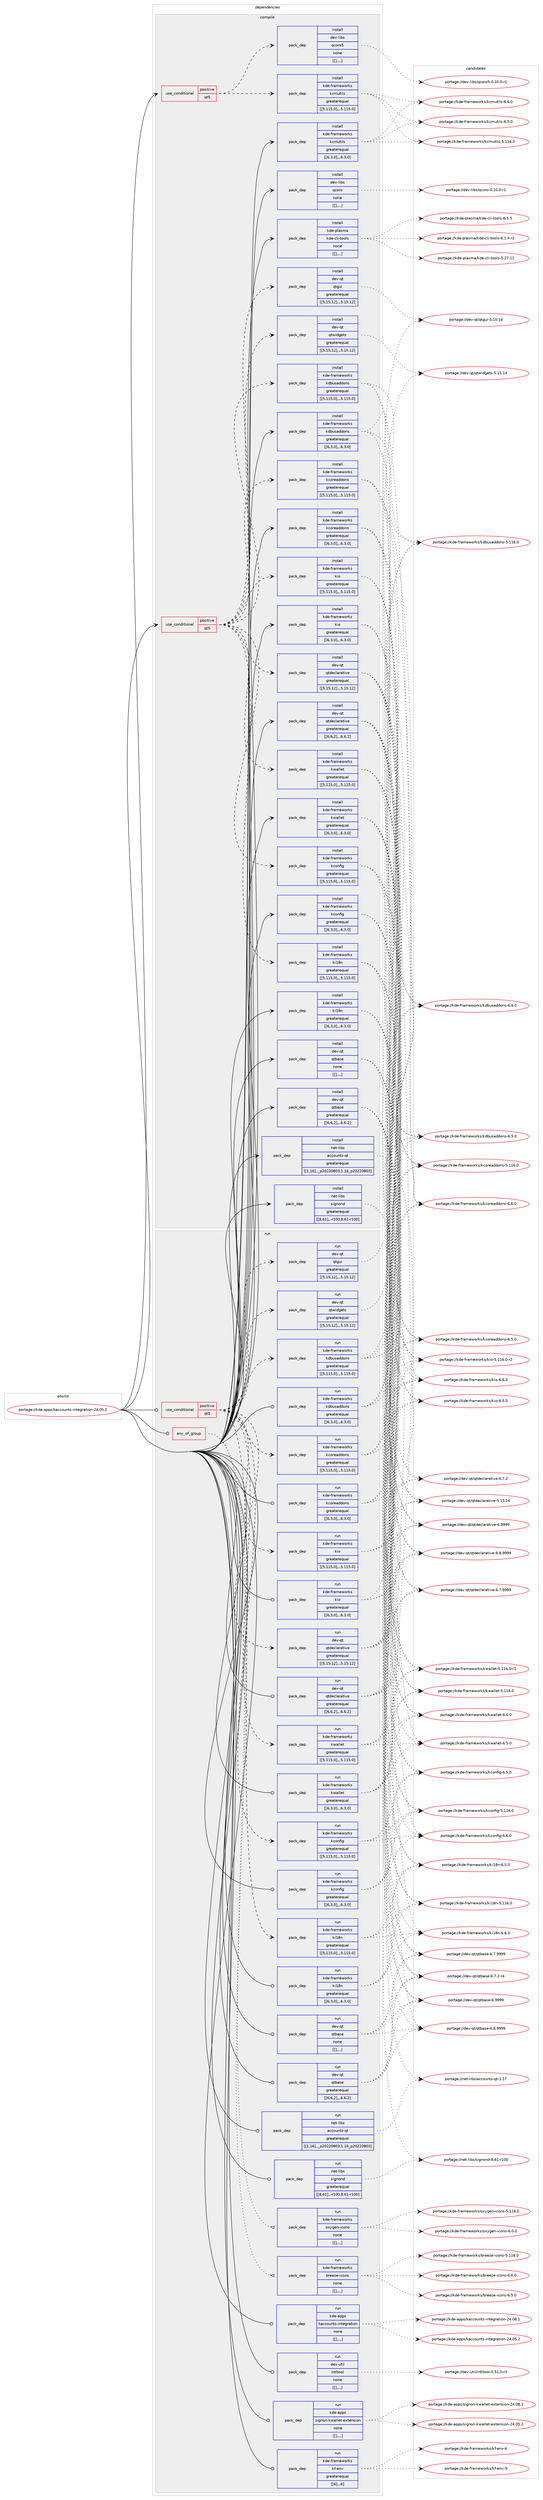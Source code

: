 digraph prolog {

# *************
# Graph options
# *************

newrank=true;
concentrate=true;
compound=true;
graph [rankdir=LR,fontname=Helvetica,fontsize=10,ranksep=1.5];#, ranksep=2.5, nodesep=0.2];
edge  [arrowhead=vee];
node  [fontname=Helvetica,fontsize=10];

# **********
# The ebuild
# **********

subgraph cluster_leftcol {
color=gray;
label=<<i>ebuild</i>>;
id [label="portage://kde-apps/kaccounts-integration-24.05.2", color=red, width=4, href="../kde-apps/kaccounts-integration-24.05.2.svg"];
}

# ****************
# The dependencies
# ****************

subgraph cluster_midcol {
color=gray;
label=<<i>dependencies</i>>;
subgraph cluster_compile {
fillcolor="#eeeeee";
style=filled;
label=<<i>compile</i>>;
subgraph cond69002 {
dependency254523 [label=<<TABLE BORDER="0" CELLBORDER="1" CELLSPACING="0" CELLPADDING="4"><TR><TD ROWSPAN="3" CELLPADDING="10">use_conditional</TD></TR><TR><TD>positive</TD></TR><TR><TD>qt5</TD></TR></TABLE>>, shape=none, color=red];
subgraph pack183843 {
dependency254524 [label=<<TABLE BORDER="0" CELLBORDER="1" CELLSPACING="0" CELLPADDING="4" WIDTH="220"><TR><TD ROWSPAN="6" CELLPADDING="30">pack_dep</TD></TR><TR><TD WIDTH="110">install</TD></TR><TR><TD>dev-libs</TD></TR><TR><TD>qcoro5</TD></TR><TR><TD>none</TD></TR><TR><TD>[[],,,,]</TD></TR></TABLE>>, shape=none, color=blue];
}
dependency254523:e -> dependency254524:w [weight=20,style="dashed",arrowhead="vee"];
subgraph pack183844 {
dependency254525 [label=<<TABLE BORDER="0" CELLBORDER="1" CELLSPACING="0" CELLPADDING="4" WIDTH="220"><TR><TD ROWSPAN="6" CELLPADDING="30">pack_dep</TD></TR><TR><TD WIDTH="110">install</TD></TR><TR><TD>kde-frameworks</TD></TR><TR><TD>kcmutils</TD></TR><TR><TD>greaterequal</TD></TR><TR><TD>[[5,115,0],,,5.115.0]</TD></TR></TABLE>>, shape=none, color=blue];
}
dependency254523:e -> dependency254525:w [weight=20,style="dashed",arrowhead="vee"];
}
id:e -> dependency254523:w [weight=20,style="solid",arrowhead="vee"];
subgraph cond69003 {
dependency254526 [label=<<TABLE BORDER="0" CELLBORDER="1" CELLSPACING="0" CELLPADDING="4"><TR><TD ROWSPAN="3" CELLPADDING="10">use_conditional</TD></TR><TR><TD>positive</TD></TR><TR><TD>qt5</TD></TR></TABLE>>, shape=none, color=red];
subgraph pack183845 {
dependency254527 [label=<<TABLE BORDER="0" CELLBORDER="1" CELLSPACING="0" CELLPADDING="4" WIDTH="220"><TR><TD ROWSPAN="6" CELLPADDING="30">pack_dep</TD></TR><TR><TD WIDTH="110">install</TD></TR><TR><TD>dev-qt</TD></TR><TR><TD>qtdeclarative</TD></TR><TR><TD>greaterequal</TD></TR><TR><TD>[[5,15,12],,,5.15.12]</TD></TR></TABLE>>, shape=none, color=blue];
}
dependency254526:e -> dependency254527:w [weight=20,style="dashed",arrowhead="vee"];
subgraph pack183846 {
dependency254528 [label=<<TABLE BORDER="0" CELLBORDER="1" CELLSPACING="0" CELLPADDING="4" WIDTH="220"><TR><TD ROWSPAN="6" CELLPADDING="30">pack_dep</TD></TR><TR><TD WIDTH="110">install</TD></TR><TR><TD>dev-qt</TD></TR><TR><TD>qtgui</TD></TR><TR><TD>greaterequal</TD></TR><TR><TD>[[5,15,12],,,5.15.12]</TD></TR></TABLE>>, shape=none, color=blue];
}
dependency254526:e -> dependency254528:w [weight=20,style="dashed",arrowhead="vee"];
subgraph pack183847 {
dependency254529 [label=<<TABLE BORDER="0" CELLBORDER="1" CELLSPACING="0" CELLPADDING="4" WIDTH="220"><TR><TD ROWSPAN="6" CELLPADDING="30">pack_dep</TD></TR><TR><TD WIDTH="110">install</TD></TR><TR><TD>dev-qt</TD></TR><TR><TD>qtwidgets</TD></TR><TR><TD>greaterequal</TD></TR><TR><TD>[[5,15,12],,,5.15.12]</TD></TR></TABLE>>, shape=none, color=blue];
}
dependency254526:e -> dependency254529:w [weight=20,style="dashed",arrowhead="vee"];
subgraph pack183848 {
dependency254530 [label=<<TABLE BORDER="0" CELLBORDER="1" CELLSPACING="0" CELLPADDING="4" WIDTH="220"><TR><TD ROWSPAN="6" CELLPADDING="30">pack_dep</TD></TR><TR><TD WIDTH="110">install</TD></TR><TR><TD>kde-frameworks</TD></TR><TR><TD>kconfig</TD></TR><TR><TD>greaterequal</TD></TR><TR><TD>[[5,115,0],,,5.115.0]</TD></TR></TABLE>>, shape=none, color=blue];
}
dependency254526:e -> dependency254530:w [weight=20,style="dashed",arrowhead="vee"];
subgraph pack183849 {
dependency254531 [label=<<TABLE BORDER="0" CELLBORDER="1" CELLSPACING="0" CELLPADDING="4" WIDTH="220"><TR><TD ROWSPAN="6" CELLPADDING="30">pack_dep</TD></TR><TR><TD WIDTH="110">install</TD></TR><TR><TD>kde-frameworks</TD></TR><TR><TD>kcoreaddons</TD></TR><TR><TD>greaterequal</TD></TR><TR><TD>[[5,115,0],,,5.115.0]</TD></TR></TABLE>>, shape=none, color=blue];
}
dependency254526:e -> dependency254531:w [weight=20,style="dashed",arrowhead="vee"];
subgraph pack183850 {
dependency254532 [label=<<TABLE BORDER="0" CELLBORDER="1" CELLSPACING="0" CELLPADDING="4" WIDTH="220"><TR><TD ROWSPAN="6" CELLPADDING="30">pack_dep</TD></TR><TR><TD WIDTH="110">install</TD></TR><TR><TD>kde-frameworks</TD></TR><TR><TD>kdbusaddons</TD></TR><TR><TD>greaterequal</TD></TR><TR><TD>[[5,115,0],,,5.115.0]</TD></TR></TABLE>>, shape=none, color=blue];
}
dependency254526:e -> dependency254532:w [weight=20,style="dashed",arrowhead="vee"];
subgraph pack183851 {
dependency254533 [label=<<TABLE BORDER="0" CELLBORDER="1" CELLSPACING="0" CELLPADDING="4" WIDTH="220"><TR><TD ROWSPAN="6" CELLPADDING="30">pack_dep</TD></TR><TR><TD WIDTH="110">install</TD></TR><TR><TD>kde-frameworks</TD></TR><TR><TD>ki18n</TD></TR><TR><TD>greaterequal</TD></TR><TR><TD>[[5,115,0],,,5.115.0]</TD></TR></TABLE>>, shape=none, color=blue];
}
dependency254526:e -> dependency254533:w [weight=20,style="dashed",arrowhead="vee"];
subgraph pack183852 {
dependency254534 [label=<<TABLE BORDER="0" CELLBORDER="1" CELLSPACING="0" CELLPADDING="4" WIDTH="220"><TR><TD ROWSPAN="6" CELLPADDING="30">pack_dep</TD></TR><TR><TD WIDTH="110">install</TD></TR><TR><TD>kde-frameworks</TD></TR><TR><TD>kio</TD></TR><TR><TD>greaterequal</TD></TR><TR><TD>[[5,115,0],,,5.115.0]</TD></TR></TABLE>>, shape=none, color=blue];
}
dependency254526:e -> dependency254534:w [weight=20,style="dashed",arrowhead="vee"];
subgraph pack183853 {
dependency254535 [label=<<TABLE BORDER="0" CELLBORDER="1" CELLSPACING="0" CELLPADDING="4" WIDTH="220"><TR><TD ROWSPAN="6" CELLPADDING="30">pack_dep</TD></TR><TR><TD WIDTH="110">install</TD></TR><TR><TD>kde-frameworks</TD></TR><TR><TD>kwallet</TD></TR><TR><TD>greaterequal</TD></TR><TR><TD>[[5,115,0],,,5.115.0]</TD></TR></TABLE>>, shape=none, color=blue];
}
dependency254526:e -> dependency254535:w [weight=20,style="dashed",arrowhead="vee"];
}
id:e -> dependency254526:w [weight=20,style="solid",arrowhead="vee"];
subgraph pack183854 {
dependency254536 [label=<<TABLE BORDER="0" CELLBORDER="1" CELLSPACING="0" CELLPADDING="4" WIDTH="220"><TR><TD ROWSPAN="6" CELLPADDING="30">pack_dep</TD></TR><TR><TD WIDTH="110">install</TD></TR><TR><TD>dev-libs</TD></TR><TR><TD>qcoro</TD></TR><TR><TD>none</TD></TR><TR><TD>[[],,,,]</TD></TR></TABLE>>, shape=none, color=blue];
}
id:e -> dependency254536:w [weight=20,style="solid",arrowhead="vee"];
subgraph pack183855 {
dependency254537 [label=<<TABLE BORDER="0" CELLBORDER="1" CELLSPACING="0" CELLPADDING="4" WIDTH="220"><TR><TD ROWSPAN="6" CELLPADDING="30">pack_dep</TD></TR><TR><TD WIDTH="110">install</TD></TR><TR><TD>dev-qt</TD></TR><TR><TD>qtbase</TD></TR><TR><TD>greaterequal</TD></TR><TR><TD>[[6,6,2],,,6.6.2]</TD></TR></TABLE>>, shape=none, color=blue];
}
id:e -> dependency254537:w [weight=20,style="solid",arrowhead="vee"];
subgraph pack183856 {
dependency254538 [label=<<TABLE BORDER="0" CELLBORDER="1" CELLSPACING="0" CELLPADDING="4" WIDTH="220"><TR><TD ROWSPAN="6" CELLPADDING="30">pack_dep</TD></TR><TR><TD WIDTH="110">install</TD></TR><TR><TD>dev-qt</TD></TR><TR><TD>qtbase</TD></TR><TR><TD>none</TD></TR><TR><TD>[[],,,,]</TD></TR></TABLE>>, shape=none, color=blue];
}
id:e -> dependency254538:w [weight=20,style="solid",arrowhead="vee"];
subgraph pack183857 {
dependency254539 [label=<<TABLE BORDER="0" CELLBORDER="1" CELLSPACING="0" CELLPADDING="4" WIDTH="220"><TR><TD ROWSPAN="6" CELLPADDING="30">pack_dep</TD></TR><TR><TD WIDTH="110">install</TD></TR><TR><TD>dev-qt</TD></TR><TR><TD>qtdeclarative</TD></TR><TR><TD>greaterequal</TD></TR><TR><TD>[[6,6,2],,,6.6.2]</TD></TR></TABLE>>, shape=none, color=blue];
}
id:e -> dependency254539:w [weight=20,style="solid",arrowhead="vee"];
subgraph pack183858 {
dependency254540 [label=<<TABLE BORDER="0" CELLBORDER="1" CELLSPACING="0" CELLPADDING="4" WIDTH="220"><TR><TD ROWSPAN="6" CELLPADDING="30">pack_dep</TD></TR><TR><TD WIDTH="110">install</TD></TR><TR><TD>kde-frameworks</TD></TR><TR><TD>kcmutils</TD></TR><TR><TD>greaterequal</TD></TR><TR><TD>[[6,3,0],,,6.3.0]</TD></TR></TABLE>>, shape=none, color=blue];
}
id:e -> dependency254540:w [weight=20,style="solid",arrowhead="vee"];
subgraph pack183859 {
dependency254541 [label=<<TABLE BORDER="0" CELLBORDER="1" CELLSPACING="0" CELLPADDING="4" WIDTH="220"><TR><TD ROWSPAN="6" CELLPADDING="30">pack_dep</TD></TR><TR><TD WIDTH="110">install</TD></TR><TR><TD>kde-frameworks</TD></TR><TR><TD>kconfig</TD></TR><TR><TD>greaterequal</TD></TR><TR><TD>[[6,3,0],,,6.3.0]</TD></TR></TABLE>>, shape=none, color=blue];
}
id:e -> dependency254541:w [weight=20,style="solid",arrowhead="vee"];
subgraph pack183860 {
dependency254542 [label=<<TABLE BORDER="0" CELLBORDER="1" CELLSPACING="0" CELLPADDING="4" WIDTH="220"><TR><TD ROWSPAN="6" CELLPADDING="30">pack_dep</TD></TR><TR><TD WIDTH="110">install</TD></TR><TR><TD>kde-frameworks</TD></TR><TR><TD>kcoreaddons</TD></TR><TR><TD>greaterequal</TD></TR><TR><TD>[[6,3,0],,,6.3.0]</TD></TR></TABLE>>, shape=none, color=blue];
}
id:e -> dependency254542:w [weight=20,style="solid",arrowhead="vee"];
subgraph pack183861 {
dependency254543 [label=<<TABLE BORDER="0" CELLBORDER="1" CELLSPACING="0" CELLPADDING="4" WIDTH="220"><TR><TD ROWSPAN="6" CELLPADDING="30">pack_dep</TD></TR><TR><TD WIDTH="110">install</TD></TR><TR><TD>kde-frameworks</TD></TR><TR><TD>kdbusaddons</TD></TR><TR><TD>greaterequal</TD></TR><TR><TD>[[6,3,0],,,6.3.0]</TD></TR></TABLE>>, shape=none, color=blue];
}
id:e -> dependency254543:w [weight=20,style="solid",arrowhead="vee"];
subgraph pack183862 {
dependency254544 [label=<<TABLE BORDER="0" CELLBORDER="1" CELLSPACING="0" CELLPADDING="4" WIDTH="220"><TR><TD ROWSPAN="6" CELLPADDING="30">pack_dep</TD></TR><TR><TD WIDTH="110">install</TD></TR><TR><TD>kde-frameworks</TD></TR><TR><TD>ki18n</TD></TR><TR><TD>greaterequal</TD></TR><TR><TD>[[6,3,0],,,6.3.0]</TD></TR></TABLE>>, shape=none, color=blue];
}
id:e -> dependency254544:w [weight=20,style="solid",arrowhead="vee"];
subgraph pack183863 {
dependency254545 [label=<<TABLE BORDER="0" CELLBORDER="1" CELLSPACING="0" CELLPADDING="4" WIDTH="220"><TR><TD ROWSPAN="6" CELLPADDING="30">pack_dep</TD></TR><TR><TD WIDTH="110">install</TD></TR><TR><TD>kde-frameworks</TD></TR><TR><TD>kio</TD></TR><TR><TD>greaterequal</TD></TR><TR><TD>[[6,3,0],,,6.3.0]</TD></TR></TABLE>>, shape=none, color=blue];
}
id:e -> dependency254545:w [weight=20,style="solid",arrowhead="vee"];
subgraph pack183864 {
dependency254546 [label=<<TABLE BORDER="0" CELLBORDER="1" CELLSPACING="0" CELLPADDING="4" WIDTH="220"><TR><TD ROWSPAN="6" CELLPADDING="30">pack_dep</TD></TR><TR><TD WIDTH="110">install</TD></TR><TR><TD>kde-frameworks</TD></TR><TR><TD>kwallet</TD></TR><TR><TD>greaterequal</TD></TR><TR><TD>[[6,3,0],,,6.3.0]</TD></TR></TABLE>>, shape=none, color=blue];
}
id:e -> dependency254546:w [weight=20,style="solid",arrowhead="vee"];
subgraph pack183865 {
dependency254547 [label=<<TABLE BORDER="0" CELLBORDER="1" CELLSPACING="0" CELLPADDING="4" WIDTH="220"><TR><TD ROWSPAN="6" CELLPADDING="30">pack_dep</TD></TR><TR><TD WIDTH="110">install</TD></TR><TR><TD>kde-plasma</TD></TR><TR><TD>kde-cli-tools</TD></TR><TR><TD>none</TD></TR><TR><TD>[[],,,,]</TD></TR></TABLE>>, shape=none, color=blue];
}
id:e -> dependency254547:w [weight=20,style="solid",arrowhead="vee"];
subgraph pack183866 {
dependency254548 [label=<<TABLE BORDER="0" CELLBORDER="1" CELLSPACING="0" CELLPADDING="4" WIDTH="220"><TR><TD ROWSPAN="6" CELLPADDING="30">pack_dep</TD></TR><TR><TD WIDTH="110">install</TD></TR><TR><TD>net-libs</TD></TR><TR><TD>accounts-qt</TD></TR><TR><TD>greaterequal</TD></TR><TR><TD>[[1,16],,_p20220803,1.16_p20220803]</TD></TR></TABLE>>, shape=none, color=blue];
}
id:e -> dependency254548:w [weight=20,style="solid",arrowhead="vee"];
subgraph pack183867 {
dependency254549 [label=<<TABLE BORDER="0" CELLBORDER="1" CELLSPACING="0" CELLPADDING="4" WIDTH="220"><TR><TD ROWSPAN="6" CELLPADDING="30">pack_dep</TD></TR><TR><TD WIDTH="110">install</TD></TR><TR><TD>net-libs</TD></TR><TR><TD>signond</TD></TR><TR><TD>greaterequal</TD></TR><TR><TD>[[8,61],,-r100,8.61-r100]</TD></TR></TABLE>>, shape=none, color=blue];
}
id:e -> dependency254549:w [weight=20,style="solid",arrowhead="vee"];
}
subgraph cluster_compileandrun {
fillcolor="#eeeeee";
style=filled;
label=<<i>compile and run</i>>;
}
subgraph cluster_run {
fillcolor="#eeeeee";
style=filled;
label=<<i>run</i>>;
subgraph any1518 {
dependency254550 [label=<<TABLE BORDER="0" CELLBORDER="1" CELLSPACING="0" CELLPADDING="4"><TR><TD CELLPADDING="10">any_of_group</TD></TR></TABLE>>, shape=none, color=red];subgraph pack183868 {
dependency254551 [label=<<TABLE BORDER="0" CELLBORDER="1" CELLSPACING="0" CELLPADDING="4" WIDTH="220"><TR><TD ROWSPAN="6" CELLPADDING="30">pack_dep</TD></TR><TR><TD WIDTH="110">run</TD></TR><TR><TD>kde-frameworks</TD></TR><TR><TD>breeze-icons</TD></TR><TR><TD>none</TD></TR><TR><TD>[[],,,,]</TD></TR></TABLE>>, shape=none, color=blue];
}
dependency254550:e -> dependency254551:w [weight=20,style="dotted",arrowhead="oinv"];
subgraph pack183869 {
dependency254552 [label=<<TABLE BORDER="0" CELLBORDER="1" CELLSPACING="0" CELLPADDING="4" WIDTH="220"><TR><TD ROWSPAN="6" CELLPADDING="30">pack_dep</TD></TR><TR><TD WIDTH="110">run</TD></TR><TR><TD>kde-frameworks</TD></TR><TR><TD>oxygen-icons</TD></TR><TR><TD>none</TD></TR><TR><TD>[[],,,,]</TD></TR></TABLE>>, shape=none, color=blue];
}
dependency254550:e -> dependency254552:w [weight=20,style="dotted",arrowhead="oinv"];
}
id:e -> dependency254550:w [weight=20,style="solid",arrowhead="odot"];
subgraph cond69004 {
dependency254553 [label=<<TABLE BORDER="0" CELLBORDER="1" CELLSPACING="0" CELLPADDING="4"><TR><TD ROWSPAN="3" CELLPADDING="10">use_conditional</TD></TR><TR><TD>positive</TD></TR><TR><TD>qt5</TD></TR></TABLE>>, shape=none, color=red];
subgraph pack183870 {
dependency254554 [label=<<TABLE BORDER="0" CELLBORDER="1" CELLSPACING="0" CELLPADDING="4" WIDTH="220"><TR><TD ROWSPAN="6" CELLPADDING="30">pack_dep</TD></TR><TR><TD WIDTH="110">run</TD></TR><TR><TD>dev-qt</TD></TR><TR><TD>qtdeclarative</TD></TR><TR><TD>greaterequal</TD></TR><TR><TD>[[5,15,12],,,5.15.12]</TD></TR></TABLE>>, shape=none, color=blue];
}
dependency254553:e -> dependency254554:w [weight=20,style="dashed",arrowhead="vee"];
subgraph pack183871 {
dependency254555 [label=<<TABLE BORDER="0" CELLBORDER="1" CELLSPACING="0" CELLPADDING="4" WIDTH="220"><TR><TD ROWSPAN="6" CELLPADDING="30">pack_dep</TD></TR><TR><TD WIDTH="110">run</TD></TR><TR><TD>dev-qt</TD></TR><TR><TD>qtgui</TD></TR><TR><TD>greaterequal</TD></TR><TR><TD>[[5,15,12],,,5.15.12]</TD></TR></TABLE>>, shape=none, color=blue];
}
dependency254553:e -> dependency254555:w [weight=20,style="dashed",arrowhead="vee"];
subgraph pack183872 {
dependency254556 [label=<<TABLE BORDER="0" CELLBORDER="1" CELLSPACING="0" CELLPADDING="4" WIDTH="220"><TR><TD ROWSPAN="6" CELLPADDING="30">pack_dep</TD></TR><TR><TD WIDTH="110">run</TD></TR><TR><TD>dev-qt</TD></TR><TR><TD>qtwidgets</TD></TR><TR><TD>greaterequal</TD></TR><TR><TD>[[5,15,12],,,5.15.12]</TD></TR></TABLE>>, shape=none, color=blue];
}
dependency254553:e -> dependency254556:w [weight=20,style="dashed",arrowhead="vee"];
subgraph pack183873 {
dependency254557 [label=<<TABLE BORDER="0" CELLBORDER="1" CELLSPACING="0" CELLPADDING="4" WIDTH="220"><TR><TD ROWSPAN="6" CELLPADDING="30">pack_dep</TD></TR><TR><TD WIDTH="110">run</TD></TR><TR><TD>kde-frameworks</TD></TR><TR><TD>kconfig</TD></TR><TR><TD>greaterequal</TD></TR><TR><TD>[[5,115,0],,,5.115.0]</TD></TR></TABLE>>, shape=none, color=blue];
}
dependency254553:e -> dependency254557:w [weight=20,style="dashed",arrowhead="vee"];
subgraph pack183874 {
dependency254558 [label=<<TABLE BORDER="0" CELLBORDER="1" CELLSPACING="0" CELLPADDING="4" WIDTH="220"><TR><TD ROWSPAN="6" CELLPADDING="30">pack_dep</TD></TR><TR><TD WIDTH="110">run</TD></TR><TR><TD>kde-frameworks</TD></TR><TR><TD>kcoreaddons</TD></TR><TR><TD>greaterequal</TD></TR><TR><TD>[[5,115,0],,,5.115.0]</TD></TR></TABLE>>, shape=none, color=blue];
}
dependency254553:e -> dependency254558:w [weight=20,style="dashed",arrowhead="vee"];
subgraph pack183875 {
dependency254559 [label=<<TABLE BORDER="0" CELLBORDER="1" CELLSPACING="0" CELLPADDING="4" WIDTH="220"><TR><TD ROWSPAN="6" CELLPADDING="30">pack_dep</TD></TR><TR><TD WIDTH="110">run</TD></TR><TR><TD>kde-frameworks</TD></TR><TR><TD>kdbusaddons</TD></TR><TR><TD>greaterequal</TD></TR><TR><TD>[[5,115,0],,,5.115.0]</TD></TR></TABLE>>, shape=none, color=blue];
}
dependency254553:e -> dependency254559:w [weight=20,style="dashed",arrowhead="vee"];
subgraph pack183876 {
dependency254560 [label=<<TABLE BORDER="0" CELLBORDER="1" CELLSPACING="0" CELLPADDING="4" WIDTH="220"><TR><TD ROWSPAN="6" CELLPADDING="30">pack_dep</TD></TR><TR><TD WIDTH="110">run</TD></TR><TR><TD>kde-frameworks</TD></TR><TR><TD>ki18n</TD></TR><TR><TD>greaterequal</TD></TR><TR><TD>[[5,115,0],,,5.115.0]</TD></TR></TABLE>>, shape=none, color=blue];
}
dependency254553:e -> dependency254560:w [weight=20,style="dashed",arrowhead="vee"];
subgraph pack183877 {
dependency254561 [label=<<TABLE BORDER="0" CELLBORDER="1" CELLSPACING="0" CELLPADDING="4" WIDTH="220"><TR><TD ROWSPAN="6" CELLPADDING="30">pack_dep</TD></TR><TR><TD WIDTH="110">run</TD></TR><TR><TD>kde-frameworks</TD></TR><TR><TD>kio</TD></TR><TR><TD>greaterequal</TD></TR><TR><TD>[[5,115,0],,,5.115.0]</TD></TR></TABLE>>, shape=none, color=blue];
}
dependency254553:e -> dependency254561:w [weight=20,style="dashed",arrowhead="vee"];
subgraph pack183878 {
dependency254562 [label=<<TABLE BORDER="0" CELLBORDER="1" CELLSPACING="0" CELLPADDING="4" WIDTH="220"><TR><TD ROWSPAN="6" CELLPADDING="30">pack_dep</TD></TR><TR><TD WIDTH="110">run</TD></TR><TR><TD>kde-frameworks</TD></TR><TR><TD>kwallet</TD></TR><TR><TD>greaterequal</TD></TR><TR><TD>[[5,115,0],,,5.115.0]</TD></TR></TABLE>>, shape=none, color=blue];
}
dependency254553:e -> dependency254562:w [weight=20,style="dashed",arrowhead="vee"];
}
id:e -> dependency254553:w [weight=20,style="solid",arrowhead="odot"];
subgraph pack183879 {
dependency254563 [label=<<TABLE BORDER="0" CELLBORDER="1" CELLSPACING="0" CELLPADDING="4" WIDTH="220"><TR><TD ROWSPAN="6" CELLPADDING="30">pack_dep</TD></TR><TR><TD WIDTH="110">run</TD></TR><TR><TD>dev-qt</TD></TR><TR><TD>qtbase</TD></TR><TR><TD>greaterequal</TD></TR><TR><TD>[[6,6,2],,,6.6.2]</TD></TR></TABLE>>, shape=none, color=blue];
}
id:e -> dependency254563:w [weight=20,style="solid",arrowhead="odot"];
subgraph pack183880 {
dependency254564 [label=<<TABLE BORDER="0" CELLBORDER="1" CELLSPACING="0" CELLPADDING="4" WIDTH="220"><TR><TD ROWSPAN="6" CELLPADDING="30">pack_dep</TD></TR><TR><TD WIDTH="110">run</TD></TR><TR><TD>dev-qt</TD></TR><TR><TD>qtbase</TD></TR><TR><TD>none</TD></TR><TR><TD>[[],,,,]</TD></TR></TABLE>>, shape=none, color=blue];
}
id:e -> dependency254564:w [weight=20,style="solid",arrowhead="odot"];
subgraph pack183881 {
dependency254565 [label=<<TABLE BORDER="0" CELLBORDER="1" CELLSPACING="0" CELLPADDING="4" WIDTH="220"><TR><TD ROWSPAN="6" CELLPADDING="30">pack_dep</TD></TR><TR><TD WIDTH="110">run</TD></TR><TR><TD>dev-qt</TD></TR><TR><TD>qtdeclarative</TD></TR><TR><TD>greaterequal</TD></TR><TR><TD>[[6,6,2],,,6.6.2]</TD></TR></TABLE>>, shape=none, color=blue];
}
id:e -> dependency254565:w [weight=20,style="solid",arrowhead="odot"];
subgraph pack183882 {
dependency254566 [label=<<TABLE BORDER="0" CELLBORDER="1" CELLSPACING="0" CELLPADDING="4" WIDTH="220"><TR><TD ROWSPAN="6" CELLPADDING="30">pack_dep</TD></TR><TR><TD WIDTH="110">run</TD></TR><TR><TD>dev-util</TD></TR><TR><TD>intltool</TD></TR><TR><TD>none</TD></TR><TR><TD>[[],,,,]</TD></TR></TABLE>>, shape=none, color=blue];
}
id:e -> dependency254566:w [weight=20,style="solid",arrowhead="odot"];
subgraph pack183883 {
dependency254567 [label=<<TABLE BORDER="0" CELLBORDER="1" CELLSPACING="0" CELLPADDING="4" WIDTH="220"><TR><TD ROWSPAN="6" CELLPADDING="30">pack_dep</TD></TR><TR><TD WIDTH="110">run</TD></TR><TR><TD>kde-apps</TD></TR><TR><TD>signon-kwallet-extension</TD></TR><TR><TD>none</TD></TR><TR><TD>[[],,,,]</TD></TR></TABLE>>, shape=none, color=blue];
}
id:e -> dependency254567:w [weight=20,style="solid",arrowhead="odot"];
subgraph pack183884 {
dependency254568 [label=<<TABLE BORDER="0" CELLBORDER="1" CELLSPACING="0" CELLPADDING="4" WIDTH="220"><TR><TD ROWSPAN="6" CELLPADDING="30">pack_dep</TD></TR><TR><TD WIDTH="110">run</TD></TR><TR><TD>kde-frameworks</TD></TR><TR><TD>kconfig</TD></TR><TR><TD>greaterequal</TD></TR><TR><TD>[[6,3,0],,,6.3.0]</TD></TR></TABLE>>, shape=none, color=blue];
}
id:e -> dependency254568:w [weight=20,style="solid",arrowhead="odot"];
subgraph pack183885 {
dependency254569 [label=<<TABLE BORDER="0" CELLBORDER="1" CELLSPACING="0" CELLPADDING="4" WIDTH="220"><TR><TD ROWSPAN="6" CELLPADDING="30">pack_dep</TD></TR><TR><TD WIDTH="110">run</TD></TR><TR><TD>kde-frameworks</TD></TR><TR><TD>kcoreaddons</TD></TR><TR><TD>greaterequal</TD></TR><TR><TD>[[6,3,0],,,6.3.0]</TD></TR></TABLE>>, shape=none, color=blue];
}
id:e -> dependency254569:w [weight=20,style="solid",arrowhead="odot"];
subgraph pack183886 {
dependency254570 [label=<<TABLE BORDER="0" CELLBORDER="1" CELLSPACING="0" CELLPADDING="4" WIDTH="220"><TR><TD ROWSPAN="6" CELLPADDING="30">pack_dep</TD></TR><TR><TD WIDTH="110">run</TD></TR><TR><TD>kde-frameworks</TD></TR><TR><TD>kdbusaddons</TD></TR><TR><TD>greaterequal</TD></TR><TR><TD>[[6,3,0],,,6.3.0]</TD></TR></TABLE>>, shape=none, color=blue];
}
id:e -> dependency254570:w [weight=20,style="solid",arrowhead="odot"];
subgraph pack183887 {
dependency254571 [label=<<TABLE BORDER="0" CELLBORDER="1" CELLSPACING="0" CELLPADDING="4" WIDTH="220"><TR><TD ROWSPAN="6" CELLPADDING="30">pack_dep</TD></TR><TR><TD WIDTH="110">run</TD></TR><TR><TD>kde-frameworks</TD></TR><TR><TD>kf-env</TD></TR><TR><TD>greaterequal</TD></TR><TR><TD>[[6],,,6]</TD></TR></TABLE>>, shape=none, color=blue];
}
id:e -> dependency254571:w [weight=20,style="solid",arrowhead="odot"];
subgraph pack183888 {
dependency254572 [label=<<TABLE BORDER="0" CELLBORDER="1" CELLSPACING="0" CELLPADDING="4" WIDTH="220"><TR><TD ROWSPAN="6" CELLPADDING="30">pack_dep</TD></TR><TR><TD WIDTH="110">run</TD></TR><TR><TD>kde-frameworks</TD></TR><TR><TD>ki18n</TD></TR><TR><TD>greaterequal</TD></TR><TR><TD>[[6,3,0],,,6.3.0]</TD></TR></TABLE>>, shape=none, color=blue];
}
id:e -> dependency254572:w [weight=20,style="solid",arrowhead="odot"];
subgraph pack183889 {
dependency254573 [label=<<TABLE BORDER="0" CELLBORDER="1" CELLSPACING="0" CELLPADDING="4" WIDTH="220"><TR><TD ROWSPAN="6" CELLPADDING="30">pack_dep</TD></TR><TR><TD WIDTH="110">run</TD></TR><TR><TD>kde-frameworks</TD></TR><TR><TD>kio</TD></TR><TR><TD>greaterequal</TD></TR><TR><TD>[[6,3,0],,,6.3.0]</TD></TR></TABLE>>, shape=none, color=blue];
}
id:e -> dependency254573:w [weight=20,style="solid",arrowhead="odot"];
subgraph pack183890 {
dependency254574 [label=<<TABLE BORDER="0" CELLBORDER="1" CELLSPACING="0" CELLPADDING="4" WIDTH="220"><TR><TD ROWSPAN="6" CELLPADDING="30">pack_dep</TD></TR><TR><TD WIDTH="110">run</TD></TR><TR><TD>kde-frameworks</TD></TR><TR><TD>kwallet</TD></TR><TR><TD>greaterequal</TD></TR><TR><TD>[[6,3,0],,,6.3.0]</TD></TR></TABLE>>, shape=none, color=blue];
}
id:e -> dependency254574:w [weight=20,style="solid",arrowhead="odot"];
subgraph pack183891 {
dependency254575 [label=<<TABLE BORDER="0" CELLBORDER="1" CELLSPACING="0" CELLPADDING="4" WIDTH="220"><TR><TD ROWSPAN="6" CELLPADDING="30">pack_dep</TD></TR><TR><TD WIDTH="110">run</TD></TR><TR><TD>net-libs</TD></TR><TR><TD>accounts-qt</TD></TR><TR><TD>greaterequal</TD></TR><TR><TD>[[1,16],,_p20220803,1.16_p20220803]</TD></TR></TABLE>>, shape=none, color=blue];
}
id:e -> dependency254575:w [weight=20,style="solid",arrowhead="odot"];
subgraph pack183892 {
dependency254576 [label=<<TABLE BORDER="0" CELLBORDER="1" CELLSPACING="0" CELLPADDING="4" WIDTH="220"><TR><TD ROWSPAN="6" CELLPADDING="30">pack_dep</TD></TR><TR><TD WIDTH="110">run</TD></TR><TR><TD>net-libs</TD></TR><TR><TD>signond</TD></TR><TR><TD>greaterequal</TD></TR><TR><TD>[[8,61],,-r100,8.61-r100]</TD></TR></TABLE>>, shape=none, color=blue];
}
id:e -> dependency254576:w [weight=20,style="solid",arrowhead="odot"];
subgraph pack183893 {
dependency254577 [label=<<TABLE BORDER="0" CELLBORDER="1" CELLSPACING="0" CELLPADDING="4" WIDTH="220"><TR><TD ROWSPAN="6" CELLPADDING="30">pack_dep</TD></TR><TR><TD WIDTH="110">run</TD></TR><TR><TD>kde-apps</TD></TR><TR><TD>kaccounts-integration</TD></TR><TR><TD>none</TD></TR><TR><TD>[[],,,,]</TD></TR></TABLE>>, shape=none, color=blue];
}
id:e -> dependency254577:w [weight=20,style="solid",arrowhead="odot"];
}
}

# **************
# The candidates
# **************

subgraph cluster_choices {
rank=same;
color=gray;
label=<<i>candidates</i>>;

subgraph choice183843 {
color=black;
nodesep=1;
choice1001011184510810598115471139911111411153454846494846484511449 [label="portage://dev-libs/qcoro5-0.10.0-r1", color=red, width=4,href="../dev-libs/qcoro5-0.10.0-r1.svg"];
dependency254524:e -> choice1001011184510810598115471139911111411153454846494846484511449:w [style=dotted,weight="100"];
}
subgraph choice183844 {
color=black;
nodesep=1;
choice10710010145102114971091011191111141071154710799109117116105108115455446544648 [label="portage://kde-frameworks/kcmutils-6.6.0", color=red, width=4,href="../kde-frameworks/kcmutils-6.6.0.svg"];
choice10710010145102114971091011191111141071154710799109117116105108115455446534648 [label="portage://kde-frameworks/kcmutils-6.5.0", color=red, width=4,href="../kde-frameworks/kcmutils-6.5.0.svg"];
choice107100101451021149710910111911111410711547107991091171161051081154553464949544648 [label="portage://kde-frameworks/kcmutils-5.116.0", color=red, width=4,href="../kde-frameworks/kcmutils-5.116.0.svg"];
dependency254525:e -> choice10710010145102114971091011191111141071154710799109117116105108115455446544648:w [style=dotted,weight="100"];
dependency254525:e -> choice10710010145102114971091011191111141071154710799109117116105108115455446534648:w [style=dotted,weight="100"];
dependency254525:e -> choice107100101451021149710910111911111410711547107991091171161051081154553464949544648:w [style=dotted,weight="100"];
}
subgraph choice183845 {
color=black;
nodesep=1;
choice100101118451131164711311610010199108971149711610511810145544657575757 [label="portage://dev-qt/qtdeclarative-6.9999", color=red, width=4,href="../dev-qt/qtdeclarative-6.9999.svg"];
choice1001011184511311647113116100101991089711497116105118101455446564657575757 [label="portage://dev-qt/qtdeclarative-6.8.9999", color=red, width=4,href="../dev-qt/qtdeclarative-6.8.9999.svg"];
choice1001011184511311647113116100101991089711497116105118101455446554657575757 [label="portage://dev-qt/qtdeclarative-6.7.9999", color=red, width=4,href="../dev-qt/qtdeclarative-6.7.9999.svg"];
choice1001011184511311647113116100101991089711497116105118101455446554650 [label="portage://dev-qt/qtdeclarative-6.7.2", color=red, width=4,href="../dev-qt/qtdeclarative-6.7.2.svg"];
choice10010111845113116471131161001019910897114971161051181014553464953464952 [label="portage://dev-qt/qtdeclarative-5.15.14", color=red, width=4,href="../dev-qt/qtdeclarative-5.15.14.svg"];
dependency254527:e -> choice100101118451131164711311610010199108971149711610511810145544657575757:w [style=dotted,weight="100"];
dependency254527:e -> choice1001011184511311647113116100101991089711497116105118101455446564657575757:w [style=dotted,weight="100"];
dependency254527:e -> choice1001011184511311647113116100101991089711497116105118101455446554657575757:w [style=dotted,weight="100"];
dependency254527:e -> choice1001011184511311647113116100101991089711497116105118101455446554650:w [style=dotted,weight="100"];
dependency254527:e -> choice10010111845113116471131161001019910897114971161051181014553464953464952:w [style=dotted,weight="100"];
}
subgraph choice183846 {
color=black;
nodesep=1;
choice10010111845113116471131161031171054553464953464952 [label="portage://dev-qt/qtgui-5.15.14", color=red, width=4,href="../dev-qt/qtgui-5.15.14.svg"];
dependency254528:e -> choice10010111845113116471131161031171054553464953464952:w [style=dotted,weight="100"];
}
subgraph choice183847 {
color=black;
nodesep=1;
choice10010111845113116471131161191051001031011161154553464953464952 [label="portage://dev-qt/qtwidgets-5.15.14", color=red, width=4,href="../dev-qt/qtwidgets-5.15.14.svg"];
dependency254529:e -> choice10010111845113116471131161191051001031011161154553464953464952:w [style=dotted,weight="100"];
}
subgraph choice183848 {
color=black;
nodesep=1;
choice10710010145102114971091011191111141071154710799111110102105103455446544648 [label="portage://kde-frameworks/kconfig-6.6.0", color=red, width=4,href="../kde-frameworks/kconfig-6.6.0.svg"];
choice10710010145102114971091011191111141071154710799111110102105103455446534648 [label="portage://kde-frameworks/kconfig-6.5.0", color=red, width=4,href="../kde-frameworks/kconfig-6.5.0.svg"];
choice107100101451021149710910111911111410711547107991111101021051034553464949544648 [label="portage://kde-frameworks/kconfig-5.116.0", color=red, width=4,href="../kde-frameworks/kconfig-5.116.0.svg"];
dependency254530:e -> choice10710010145102114971091011191111141071154710799111110102105103455446544648:w [style=dotted,weight="100"];
dependency254530:e -> choice10710010145102114971091011191111141071154710799111110102105103455446534648:w [style=dotted,weight="100"];
dependency254530:e -> choice107100101451021149710910111911111410711547107991111101021051034553464949544648:w [style=dotted,weight="100"];
}
subgraph choice183849 {
color=black;
nodesep=1;
choice1071001014510211497109101119111114107115471079911111410197100100111110115455446544648 [label="portage://kde-frameworks/kcoreaddons-6.6.0", color=red, width=4,href="../kde-frameworks/kcoreaddons-6.6.0.svg"];
choice1071001014510211497109101119111114107115471079911111410197100100111110115455446534648 [label="portage://kde-frameworks/kcoreaddons-6.5.0", color=red, width=4,href="../kde-frameworks/kcoreaddons-6.5.0.svg"];
choice10710010145102114971091011191111141071154710799111114101971001001111101154553464949544648 [label="portage://kde-frameworks/kcoreaddons-5.116.0", color=red, width=4,href="../kde-frameworks/kcoreaddons-5.116.0.svg"];
dependency254531:e -> choice1071001014510211497109101119111114107115471079911111410197100100111110115455446544648:w [style=dotted,weight="100"];
dependency254531:e -> choice1071001014510211497109101119111114107115471079911111410197100100111110115455446534648:w [style=dotted,weight="100"];
dependency254531:e -> choice10710010145102114971091011191111141071154710799111114101971001001111101154553464949544648:w [style=dotted,weight="100"];
}
subgraph choice183850 {
color=black;
nodesep=1;
choice1071001014510211497109101119111114107115471071009811711597100100111110115455446544648 [label="portage://kde-frameworks/kdbusaddons-6.6.0", color=red, width=4,href="../kde-frameworks/kdbusaddons-6.6.0.svg"];
choice1071001014510211497109101119111114107115471071009811711597100100111110115455446534648 [label="portage://kde-frameworks/kdbusaddons-6.5.0", color=red, width=4,href="../kde-frameworks/kdbusaddons-6.5.0.svg"];
choice10710010145102114971091011191111141071154710710098117115971001001111101154553464949544648 [label="portage://kde-frameworks/kdbusaddons-5.116.0", color=red, width=4,href="../kde-frameworks/kdbusaddons-5.116.0.svg"];
dependency254532:e -> choice1071001014510211497109101119111114107115471071009811711597100100111110115455446544648:w [style=dotted,weight="100"];
dependency254532:e -> choice1071001014510211497109101119111114107115471071009811711597100100111110115455446534648:w [style=dotted,weight="100"];
dependency254532:e -> choice10710010145102114971091011191111141071154710710098117115971001001111101154553464949544648:w [style=dotted,weight="100"];
}
subgraph choice183851 {
color=black;
nodesep=1;
choice1071001014510211497109101119111114107115471071054956110455446544648 [label="portage://kde-frameworks/ki18n-6.6.0", color=red, width=4,href="../kde-frameworks/ki18n-6.6.0.svg"];
choice1071001014510211497109101119111114107115471071054956110455446534648 [label="portage://kde-frameworks/ki18n-6.5.0", color=red, width=4,href="../kde-frameworks/ki18n-6.5.0.svg"];
choice10710010145102114971091011191111141071154710710549561104553464949544648 [label="portage://kde-frameworks/ki18n-5.116.0", color=red, width=4,href="../kde-frameworks/ki18n-5.116.0.svg"];
dependency254533:e -> choice1071001014510211497109101119111114107115471071054956110455446544648:w [style=dotted,weight="100"];
dependency254533:e -> choice1071001014510211497109101119111114107115471071054956110455446534648:w [style=dotted,weight="100"];
dependency254533:e -> choice10710010145102114971091011191111141071154710710549561104553464949544648:w [style=dotted,weight="100"];
}
subgraph choice183852 {
color=black;
nodesep=1;
choice107100101451021149710910111911111410711547107105111455446544648 [label="portage://kde-frameworks/kio-6.6.0", color=red, width=4,href="../kde-frameworks/kio-6.6.0.svg"];
choice107100101451021149710910111911111410711547107105111455446534648 [label="portage://kde-frameworks/kio-6.5.0", color=red, width=4,href="../kde-frameworks/kio-6.5.0.svg"];
choice10710010145102114971091011191111141071154710710511145534649495446484511450 [label="portage://kde-frameworks/kio-5.116.0-r2", color=red, width=4,href="../kde-frameworks/kio-5.116.0-r2.svg"];
dependency254534:e -> choice107100101451021149710910111911111410711547107105111455446544648:w [style=dotted,weight="100"];
dependency254534:e -> choice107100101451021149710910111911111410711547107105111455446534648:w [style=dotted,weight="100"];
dependency254534:e -> choice10710010145102114971091011191111141071154710710511145534649495446484511450:w [style=dotted,weight="100"];
}
subgraph choice183853 {
color=black;
nodesep=1;
choice10710010145102114971091011191111141071154710711997108108101116455446544648 [label="portage://kde-frameworks/kwallet-6.6.0", color=red, width=4,href="../kde-frameworks/kwallet-6.6.0.svg"];
choice10710010145102114971091011191111141071154710711997108108101116455446534648 [label="portage://kde-frameworks/kwallet-6.5.0", color=red, width=4,href="../kde-frameworks/kwallet-6.5.0.svg"];
choice1071001014510211497109101119111114107115471071199710810810111645534649495446484511449 [label="portage://kde-frameworks/kwallet-5.116.0-r1", color=red, width=4,href="../kde-frameworks/kwallet-5.116.0-r1.svg"];
choice107100101451021149710910111911111410711547107119971081081011164553464949544648 [label="portage://kde-frameworks/kwallet-5.116.0", color=red, width=4,href="../kde-frameworks/kwallet-5.116.0.svg"];
dependency254535:e -> choice10710010145102114971091011191111141071154710711997108108101116455446544648:w [style=dotted,weight="100"];
dependency254535:e -> choice10710010145102114971091011191111141071154710711997108108101116455446534648:w [style=dotted,weight="100"];
dependency254535:e -> choice1071001014510211497109101119111114107115471071199710810810111645534649495446484511449:w [style=dotted,weight="100"];
dependency254535:e -> choice107100101451021149710910111911111410711547107119971081081011164553464949544648:w [style=dotted,weight="100"];
}
subgraph choice183854 {
color=black;
nodesep=1;
choice10010111845108105981154711399111114111454846494846484511449 [label="portage://dev-libs/qcoro-0.10.0-r1", color=red, width=4,href="../dev-libs/qcoro-0.10.0-r1.svg"];
dependency254536:e -> choice10010111845108105981154711399111114111454846494846484511449:w [style=dotted,weight="100"];
}
subgraph choice183855 {
color=black;
nodesep=1;
choice1001011184511311647113116989711510145544657575757 [label="portage://dev-qt/qtbase-6.9999", color=red, width=4,href="../dev-qt/qtbase-6.9999.svg"];
choice10010111845113116471131169897115101455446564657575757 [label="portage://dev-qt/qtbase-6.8.9999", color=red, width=4,href="../dev-qt/qtbase-6.8.9999.svg"];
choice10010111845113116471131169897115101455446554657575757 [label="portage://dev-qt/qtbase-6.7.9999", color=red, width=4,href="../dev-qt/qtbase-6.7.9999.svg"];
choice100101118451131164711311698971151014554465546504511452 [label="portage://dev-qt/qtbase-6.7.2-r4", color=red, width=4,href="../dev-qt/qtbase-6.7.2-r4.svg"];
dependency254537:e -> choice1001011184511311647113116989711510145544657575757:w [style=dotted,weight="100"];
dependency254537:e -> choice10010111845113116471131169897115101455446564657575757:w [style=dotted,weight="100"];
dependency254537:e -> choice10010111845113116471131169897115101455446554657575757:w [style=dotted,weight="100"];
dependency254537:e -> choice100101118451131164711311698971151014554465546504511452:w [style=dotted,weight="100"];
}
subgraph choice183856 {
color=black;
nodesep=1;
choice1001011184511311647113116989711510145544657575757 [label="portage://dev-qt/qtbase-6.9999", color=red, width=4,href="../dev-qt/qtbase-6.9999.svg"];
choice10010111845113116471131169897115101455446564657575757 [label="portage://dev-qt/qtbase-6.8.9999", color=red, width=4,href="../dev-qt/qtbase-6.8.9999.svg"];
choice10010111845113116471131169897115101455446554657575757 [label="portage://dev-qt/qtbase-6.7.9999", color=red, width=4,href="../dev-qt/qtbase-6.7.9999.svg"];
choice100101118451131164711311698971151014554465546504511452 [label="portage://dev-qt/qtbase-6.7.2-r4", color=red, width=4,href="../dev-qt/qtbase-6.7.2-r4.svg"];
dependency254538:e -> choice1001011184511311647113116989711510145544657575757:w [style=dotted,weight="100"];
dependency254538:e -> choice10010111845113116471131169897115101455446564657575757:w [style=dotted,weight="100"];
dependency254538:e -> choice10010111845113116471131169897115101455446554657575757:w [style=dotted,weight="100"];
dependency254538:e -> choice100101118451131164711311698971151014554465546504511452:w [style=dotted,weight="100"];
}
subgraph choice183857 {
color=black;
nodesep=1;
choice100101118451131164711311610010199108971149711610511810145544657575757 [label="portage://dev-qt/qtdeclarative-6.9999", color=red, width=4,href="../dev-qt/qtdeclarative-6.9999.svg"];
choice1001011184511311647113116100101991089711497116105118101455446564657575757 [label="portage://dev-qt/qtdeclarative-6.8.9999", color=red, width=4,href="../dev-qt/qtdeclarative-6.8.9999.svg"];
choice1001011184511311647113116100101991089711497116105118101455446554657575757 [label="portage://dev-qt/qtdeclarative-6.7.9999", color=red, width=4,href="../dev-qt/qtdeclarative-6.7.9999.svg"];
choice1001011184511311647113116100101991089711497116105118101455446554650 [label="portage://dev-qt/qtdeclarative-6.7.2", color=red, width=4,href="../dev-qt/qtdeclarative-6.7.2.svg"];
choice10010111845113116471131161001019910897114971161051181014553464953464952 [label="portage://dev-qt/qtdeclarative-5.15.14", color=red, width=4,href="../dev-qt/qtdeclarative-5.15.14.svg"];
dependency254539:e -> choice100101118451131164711311610010199108971149711610511810145544657575757:w [style=dotted,weight="100"];
dependency254539:e -> choice1001011184511311647113116100101991089711497116105118101455446564657575757:w [style=dotted,weight="100"];
dependency254539:e -> choice1001011184511311647113116100101991089711497116105118101455446554657575757:w [style=dotted,weight="100"];
dependency254539:e -> choice1001011184511311647113116100101991089711497116105118101455446554650:w [style=dotted,weight="100"];
dependency254539:e -> choice10010111845113116471131161001019910897114971161051181014553464953464952:w [style=dotted,weight="100"];
}
subgraph choice183858 {
color=black;
nodesep=1;
choice10710010145102114971091011191111141071154710799109117116105108115455446544648 [label="portage://kde-frameworks/kcmutils-6.6.0", color=red, width=4,href="../kde-frameworks/kcmutils-6.6.0.svg"];
choice10710010145102114971091011191111141071154710799109117116105108115455446534648 [label="portage://kde-frameworks/kcmutils-6.5.0", color=red, width=4,href="../kde-frameworks/kcmutils-6.5.0.svg"];
choice107100101451021149710910111911111410711547107991091171161051081154553464949544648 [label="portage://kde-frameworks/kcmutils-5.116.0", color=red, width=4,href="../kde-frameworks/kcmutils-5.116.0.svg"];
dependency254540:e -> choice10710010145102114971091011191111141071154710799109117116105108115455446544648:w [style=dotted,weight="100"];
dependency254540:e -> choice10710010145102114971091011191111141071154710799109117116105108115455446534648:w [style=dotted,weight="100"];
dependency254540:e -> choice107100101451021149710910111911111410711547107991091171161051081154553464949544648:w [style=dotted,weight="100"];
}
subgraph choice183859 {
color=black;
nodesep=1;
choice10710010145102114971091011191111141071154710799111110102105103455446544648 [label="portage://kde-frameworks/kconfig-6.6.0", color=red, width=4,href="../kde-frameworks/kconfig-6.6.0.svg"];
choice10710010145102114971091011191111141071154710799111110102105103455446534648 [label="portage://kde-frameworks/kconfig-6.5.0", color=red, width=4,href="../kde-frameworks/kconfig-6.5.0.svg"];
choice107100101451021149710910111911111410711547107991111101021051034553464949544648 [label="portage://kde-frameworks/kconfig-5.116.0", color=red, width=4,href="../kde-frameworks/kconfig-5.116.0.svg"];
dependency254541:e -> choice10710010145102114971091011191111141071154710799111110102105103455446544648:w [style=dotted,weight="100"];
dependency254541:e -> choice10710010145102114971091011191111141071154710799111110102105103455446534648:w [style=dotted,weight="100"];
dependency254541:e -> choice107100101451021149710910111911111410711547107991111101021051034553464949544648:w [style=dotted,weight="100"];
}
subgraph choice183860 {
color=black;
nodesep=1;
choice1071001014510211497109101119111114107115471079911111410197100100111110115455446544648 [label="portage://kde-frameworks/kcoreaddons-6.6.0", color=red, width=4,href="../kde-frameworks/kcoreaddons-6.6.0.svg"];
choice1071001014510211497109101119111114107115471079911111410197100100111110115455446534648 [label="portage://kde-frameworks/kcoreaddons-6.5.0", color=red, width=4,href="../kde-frameworks/kcoreaddons-6.5.0.svg"];
choice10710010145102114971091011191111141071154710799111114101971001001111101154553464949544648 [label="portage://kde-frameworks/kcoreaddons-5.116.0", color=red, width=4,href="../kde-frameworks/kcoreaddons-5.116.0.svg"];
dependency254542:e -> choice1071001014510211497109101119111114107115471079911111410197100100111110115455446544648:w [style=dotted,weight="100"];
dependency254542:e -> choice1071001014510211497109101119111114107115471079911111410197100100111110115455446534648:w [style=dotted,weight="100"];
dependency254542:e -> choice10710010145102114971091011191111141071154710799111114101971001001111101154553464949544648:w [style=dotted,weight="100"];
}
subgraph choice183861 {
color=black;
nodesep=1;
choice1071001014510211497109101119111114107115471071009811711597100100111110115455446544648 [label="portage://kde-frameworks/kdbusaddons-6.6.0", color=red, width=4,href="../kde-frameworks/kdbusaddons-6.6.0.svg"];
choice1071001014510211497109101119111114107115471071009811711597100100111110115455446534648 [label="portage://kde-frameworks/kdbusaddons-6.5.0", color=red, width=4,href="../kde-frameworks/kdbusaddons-6.5.0.svg"];
choice10710010145102114971091011191111141071154710710098117115971001001111101154553464949544648 [label="portage://kde-frameworks/kdbusaddons-5.116.0", color=red, width=4,href="../kde-frameworks/kdbusaddons-5.116.0.svg"];
dependency254543:e -> choice1071001014510211497109101119111114107115471071009811711597100100111110115455446544648:w [style=dotted,weight="100"];
dependency254543:e -> choice1071001014510211497109101119111114107115471071009811711597100100111110115455446534648:w [style=dotted,weight="100"];
dependency254543:e -> choice10710010145102114971091011191111141071154710710098117115971001001111101154553464949544648:w [style=dotted,weight="100"];
}
subgraph choice183862 {
color=black;
nodesep=1;
choice1071001014510211497109101119111114107115471071054956110455446544648 [label="portage://kde-frameworks/ki18n-6.6.0", color=red, width=4,href="../kde-frameworks/ki18n-6.6.0.svg"];
choice1071001014510211497109101119111114107115471071054956110455446534648 [label="portage://kde-frameworks/ki18n-6.5.0", color=red, width=4,href="../kde-frameworks/ki18n-6.5.0.svg"];
choice10710010145102114971091011191111141071154710710549561104553464949544648 [label="portage://kde-frameworks/ki18n-5.116.0", color=red, width=4,href="../kde-frameworks/ki18n-5.116.0.svg"];
dependency254544:e -> choice1071001014510211497109101119111114107115471071054956110455446544648:w [style=dotted,weight="100"];
dependency254544:e -> choice1071001014510211497109101119111114107115471071054956110455446534648:w [style=dotted,weight="100"];
dependency254544:e -> choice10710010145102114971091011191111141071154710710549561104553464949544648:w [style=dotted,weight="100"];
}
subgraph choice183863 {
color=black;
nodesep=1;
choice107100101451021149710910111911111410711547107105111455446544648 [label="portage://kde-frameworks/kio-6.6.0", color=red, width=4,href="../kde-frameworks/kio-6.6.0.svg"];
choice107100101451021149710910111911111410711547107105111455446534648 [label="portage://kde-frameworks/kio-6.5.0", color=red, width=4,href="../kde-frameworks/kio-6.5.0.svg"];
choice10710010145102114971091011191111141071154710710511145534649495446484511450 [label="portage://kde-frameworks/kio-5.116.0-r2", color=red, width=4,href="../kde-frameworks/kio-5.116.0-r2.svg"];
dependency254545:e -> choice107100101451021149710910111911111410711547107105111455446544648:w [style=dotted,weight="100"];
dependency254545:e -> choice107100101451021149710910111911111410711547107105111455446534648:w [style=dotted,weight="100"];
dependency254545:e -> choice10710010145102114971091011191111141071154710710511145534649495446484511450:w [style=dotted,weight="100"];
}
subgraph choice183864 {
color=black;
nodesep=1;
choice10710010145102114971091011191111141071154710711997108108101116455446544648 [label="portage://kde-frameworks/kwallet-6.6.0", color=red, width=4,href="../kde-frameworks/kwallet-6.6.0.svg"];
choice10710010145102114971091011191111141071154710711997108108101116455446534648 [label="portage://kde-frameworks/kwallet-6.5.0", color=red, width=4,href="../kde-frameworks/kwallet-6.5.0.svg"];
choice1071001014510211497109101119111114107115471071199710810810111645534649495446484511449 [label="portage://kde-frameworks/kwallet-5.116.0-r1", color=red, width=4,href="../kde-frameworks/kwallet-5.116.0-r1.svg"];
choice107100101451021149710910111911111410711547107119971081081011164553464949544648 [label="portage://kde-frameworks/kwallet-5.116.0", color=red, width=4,href="../kde-frameworks/kwallet-5.116.0.svg"];
dependency254546:e -> choice10710010145102114971091011191111141071154710711997108108101116455446544648:w [style=dotted,weight="100"];
dependency254546:e -> choice10710010145102114971091011191111141071154710711997108108101116455446534648:w [style=dotted,weight="100"];
dependency254546:e -> choice1071001014510211497109101119111114107115471071199710810810111645534649495446484511449:w [style=dotted,weight="100"];
dependency254546:e -> choice107100101451021149710910111911111410711547107119971081081011164553464949544648:w [style=dotted,weight="100"];
}
subgraph choice183865 {
color=black;
nodesep=1;
choice10710010145112108971151099747107100101459910810545116111111108115455446494653 [label="portage://kde-plasma/kde-cli-tools-6.1.5", color=red, width=4,href="../kde-plasma/kde-cli-tools-6.1.5.svg"];
choice107100101451121089711510997471071001014599108105451161111111081154554464946524511450 [label="portage://kde-plasma/kde-cli-tools-6.1.4-r2", color=red, width=4,href="../kde-plasma/kde-cli-tools-6.1.4-r2.svg"];
choice107100101451121089711510997471071001014599108105451161111111081154553465055464949 [label="portage://kde-plasma/kde-cli-tools-5.27.11", color=red, width=4,href="../kde-plasma/kde-cli-tools-5.27.11.svg"];
dependency254547:e -> choice10710010145112108971151099747107100101459910810545116111111108115455446494653:w [style=dotted,weight="100"];
dependency254547:e -> choice107100101451121089711510997471071001014599108105451161111111081154554464946524511450:w [style=dotted,weight="100"];
dependency254547:e -> choice107100101451121089711510997471071001014599108105451161111111081154553465055464949:w [style=dotted,weight="100"];
}
subgraph choice183866 {
color=black;
nodesep=1;
choice110101116451081059811547979999111117110116115451131164549464955 [label="portage://net-libs/accounts-qt-1.17", color=red, width=4,href="../net-libs/accounts-qt-1.17.svg"];
dependency254548:e -> choice110101116451081059811547979999111117110116115451131164549464955:w [style=dotted,weight="100"];
}
subgraph choice183867 {
color=black;
nodesep=1;
choice110101116451081059811547115105103110111110100455646544945114494848 [label="portage://net-libs/signond-8.61-r100", color=red, width=4,href="../net-libs/signond-8.61-r100.svg"];
dependency254549:e -> choice110101116451081059811547115105103110111110100455646544945114494848:w [style=dotted,weight="100"];
}
subgraph choice183868 {
color=black;
nodesep=1;
choice107100101451021149710910111911111410711547981141011011221014510599111110115455446544648 [label="portage://kde-frameworks/breeze-icons-6.6.0", color=red, width=4,href="../kde-frameworks/breeze-icons-6.6.0.svg"];
choice107100101451021149710910111911111410711547981141011011221014510599111110115455446534648 [label="portage://kde-frameworks/breeze-icons-6.5.0", color=red, width=4,href="../kde-frameworks/breeze-icons-6.5.0.svg"];
choice1071001014510211497109101119111114107115479811410110112210145105991111101154553464949544648 [label="portage://kde-frameworks/breeze-icons-5.116.0", color=red, width=4,href="../kde-frameworks/breeze-icons-5.116.0.svg"];
dependency254551:e -> choice107100101451021149710910111911111410711547981141011011221014510599111110115455446544648:w [style=dotted,weight="100"];
dependency254551:e -> choice107100101451021149710910111911111410711547981141011011221014510599111110115455446534648:w [style=dotted,weight="100"];
dependency254551:e -> choice1071001014510211497109101119111114107115479811410110112210145105991111101154553464949544648:w [style=dotted,weight="100"];
}
subgraph choice183869 {
color=black;
nodesep=1;
choice1071001014510211497109101119111114107115471111201211031011104510599111110115455446484648 [label="portage://kde-frameworks/oxygen-icons-6.0.0", color=red, width=4,href="../kde-frameworks/oxygen-icons-6.0.0.svg"];
choice10710010145102114971091011191111141071154711112012110310111045105991111101154553464949544648 [label="portage://kde-frameworks/oxygen-icons-5.116.0", color=red, width=4,href="../kde-frameworks/oxygen-icons-5.116.0.svg"];
dependency254552:e -> choice1071001014510211497109101119111114107115471111201211031011104510599111110115455446484648:w [style=dotted,weight="100"];
dependency254552:e -> choice10710010145102114971091011191111141071154711112012110310111045105991111101154553464949544648:w [style=dotted,weight="100"];
}
subgraph choice183870 {
color=black;
nodesep=1;
choice100101118451131164711311610010199108971149711610511810145544657575757 [label="portage://dev-qt/qtdeclarative-6.9999", color=red, width=4,href="../dev-qt/qtdeclarative-6.9999.svg"];
choice1001011184511311647113116100101991089711497116105118101455446564657575757 [label="portage://dev-qt/qtdeclarative-6.8.9999", color=red, width=4,href="../dev-qt/qtdeclarative-6.8.9999.svg"];
choice1001011184511311647113116100101991089711497116105118101455446554657575757 [label="portage://dev-qt/qtdeclarative-6.7.9999", color=red, width=4,href="../dev-qt/qtdeclarative-6.7.9999.svg"];
choice1001011184511311647113116100101991089711497116105118101455446554650 [label="portage://dev-qt/qtdeclarative-6.7.2", color=red, width=4,href="../dev-qt/qtdeclarative-6.7.2.svg"];
choice10010111845113116471131161001019910897114971161051181014553464953464952 [label="portage://dev-qt/qtdeclarative-5.15.14", color=red, width=4,href="../dev-qt/qtdeclarative-5.15.14.svg"];
dependency254554:e -> choice100101118451131164711311610010199108971149711610511810145544657575757:w [style=dotted,weight="100"];
dependency254554:e -> choice1001011184511311647113116100101991089711497116105118101455446564657575757:w [style=dotted,weight="100"];
dependency254554:e -> choice1001011184511311647113116100101991089711497116105118101455446554657575757:w [style=dotted,weight="100"];
dependency254554:e -> choice1001011184511311647113116100101991089711497116105118101455446554650:w [style=dotted,weight="100"];
dependency254554:e -> choice10010111845113116471131161001019910897114971161051181014553464953464952:w [style=dotted,weight="100"];
}
subgraph choice183871 {
color=black;
nodesep=1;
choice10010111845113116471131161031171054553464953464952 [label="portage://dev-qt/qtgui-5.15.14", color=red, width=4,href="../dev-qt/qtgui-5.15.14.svg"];
dependency254555:e -> choice10010111845113116471131161031171054553464953464952:w [style=dotted,weight="100"];
}
subgraph choice183872 {
color=black;
nodesep=1;
choice10010111845113116471131161191051001031011161154553464953464952 [label="portage://dev-qt/qtwidgets-5.15.14", color=red, width=4,href="../dev-qt/qtwidgets-5.15.14.svg"];
dependency254556:e -> choice10010111845113116471131161191051001031011161154553464953464952:w [style=dotted,weight="100"];
}
subgraph choice183873 {
color=black;
nodesep=1;
choice10710010145102114971091011191111141071154710799111110102105103455446544648 [label="portage://kde-frameworks/kconfig-6.6.0", color=red, width=4,href="../kde-frameworks/kconfig-6.6.0.svg"];
choice10710010145102114971091011191111141071154710799111110102105103455446534648 [label="portage://kde-frameworks/kconfig-6.5.0", color=red, width=4,href="../kde-frameworks/kconfig-6.5.0.svg"];
choice107100101451021149710910111911111410711547107991111101021051034553464949544648 [label="portage://kde-frameworks/kconfig-5.116.0", color=red, width=4,href="../kde-frameworks/kconfig-5.116.0.svg"];
dependency254557:e -> choice10710010145102114971091011191111141071154710799111110102105103455446544648:w [style=dotted,weight="100"];
dependency254557:e -> choice10710010145102114971091011191111141071154710799111110102105103455446534648:w [style=dotted,weight="100"];
dependency254557:e -> choice107100101451021149710910111911111410711547107991111101021051034553464949544648:w [style=dotted,weight="100"];
}
subgraph choice183874 {
color=black;
nodesep=1;
choice1071001014510211497109101119111114107115471079911111410197100100111110115455446544648 [label="portage://kde-frameworks/kcoreaddons-6.6.0", color=red, width=4,href="../kde-frameworks/kcoreaddons-6.6.0.svg"];
choice1071001014510211497109101119111114107115471079911111410197100100111110115455446534648 [label="portage://kde-frameworks/kcoreaddons-6.5.0", color=red, width=4,href="../kde-frameworks/kcoreaddons-6.5.0.svg"];
choice10710010145102114971091011191111141071154710799111114101971001001111101154553464949544648 [label="portage://kde-frameworks/kcoreaddons-5.116.0", color=red, width=4,href="../kde-frameworks/kcoreaddons-5.116.0.svg"];
dependency254558:e -> choice1071001014510211497109101119111114107115471079911111410197100100111110115455446544648:w [style=dotted,weight="100"];
dependency254558:e -> choice1071001014510211497109101119111114107115471079911111410197100100111110115455446534648:w [style=dotted,weight="100"];
dependency254558:e -> choice10710010145102114971091011191111141071154710799111114101971001001111101154553464949544648:w [style=dotted,weight="100"];
}
subgraph choice183875 {
color=black;
nodesep=1;
choice1071001014510211497109101119111114107115471071009811711597100100111110115455446544648 [label="portage://kde-frameworks/kdbusaddons-6.6.0", color=red, width=4,href="../kde-frameworks/kdbusaddons-6.6.0.svg"];
choice1071001014510211497109101119111114107115471071009811711597100100111110115455446534648 [label="portage://kde-frameworks/kdbusaddons-6.5.0", color=red, width=4,href="../kde-frameworks/kdbusaddons-6.5.0.svg"];
choice10710010145102114971091011191111141071154710710098117115971001001111101154553464949544648 [label="portage://kde-frameworks/kdbusaddons-5.116.0", color=red, width=4,href="../kde-frameworks/kdbusaddons-5.116.0.svg"];
dependency254559:e -> choice1071001014510211497109101119111114107115471071009811711597100100111110115455446544648:w [style=dotted,weight="100"];
dependency254559:e -> choice1071001014510211497109101119111114107115471071009811711597100100111110115455446534648:w [style=dotted,weight="100"];
dependency254559:e -> choice10710010145102114971091011191111141071154710710098117115971001001111101154553464949544648:w [style=dotted,weight="100"];
}
subgraph choice183876 {
color=black;
nodesep=1;
choice1071001014510211497109101119111114107115471071054956110455446544648 [label="portage://kde-frameworks/ki18n-6.6.0", color=red, width=4,href="../kde-frameworks/ki18n-6.6.0.svg"];
choice1071001014510211497109101119111114107115471071054956110455446534648 [label="portage://kde-frameworks/ki18n-6.5.0", color=red, width=4,href="../kde-frameworks/ki18n-6.5.0.svg"];
choice10710010145102114971091011191111141071154710710549561104553464949544648 [label="portage://kde-frameworks/ki18n-5.116.0", color=red, width=4,href="../kde-frameworks/ki18n-5.116.0.svg"];
dependency254560:e -> choice1071001014510211497109101119111114107115471071054956110455446544648:w [style=dotted,weight="100"];
dependency254560:e -> choice1071001014510211497109101119111114107115471071054956110455446534648:w [style=dotted,weight="100"];
dependency254560:e -> choice10710010145102114971091011191111141071154710710549561104553464949544648:w [style=dotted,weight="100"];
}
subgraph choice183877 {
color=black;
nodesep=1;
choice107100101451021149710910111911111410711547107105111455446544648 [label="portage://kde-frameworks/kio-6.6.0", color=red, width=4,href="../kde-frameworks/kio-6.6.0.svg"];
choice107100101451021149710910111911111410711547107105111455446534648 [label="portage://kde-frameworks/kio-6.5.0", color=red, width=4,href="../kde-frameworks/kio-6.5.0.svg"];
choice10710010145102114971091011191111141071154710710511145534649495446484511450 [label="portage://kde-frameworks/kio-5.116.0-r2", color=red, width=4,href="../kde-frameworks/kio-5.116.0-r2.svg"];
dependency254561:e -> choice107100101451021149710910111911111410711547107105111455446544648:w [style=dotted,weight="100"];
dependency254561:e -> choice107100101451021149710910111911111410711547107105111455446534648:w [style=dotted,weight="100"];
dependency254561:e -> choice10710010145102114971091011191111141071154710710511145534649495446484511450:w [style=dotted,weight="100"];
}
subgraph choice183878 {
color=black;
nodesep=1;
choice10710010145102114971091011191111141071154710711997108108101116455446544648 [label="portage://kde-frameworks/kwallet-6.6.0", color=red, width=4,href="../kde-frameworks/kwallet-6.6.0.svg"];
choice10710010145102114971091011191111141071154710711997108108101116455446534648 [label="portage://kde-frameworks/kwallet-6.5.0", color=red, width=4,href="../kde-frameworks/kwallet-6.5.0.svg"];
choice1071001014510211497109101119111114107115471071199710810810111645534649495446484511449 [label="portage://kde-frameworks/kwallet-5.116.0-r1", color=red, width=4,href="../kde-frameworks/kwallet-5.116.0-r1.svg"];
choice107100101451021149710910111911111410711547107119971081081011164553464949544648 [label="portage://kde-frameworks/kwallet-5.116.0", color=red, width=4,href="../kde-frameworks/kwallet-5.116.0.svg"];
dependency254562:e -> choice10710010145102114971091011191111141071154710711997108108101116455446544648:w [style=dotted,weight="100"];
dependency254562:e -> choice10710010145102114971091011191111141071154710711997108108101116455446534648:w [style=dotted,weight="100"];
dependency254562:e -> choice1071001014510211497109101119111114107115471071199710810810111645534649495446484511449:w [style=dotted,weight="100"];
dependency254562:e -> choice107100101451021149710910111911111410711547107119971081081011164553464949544648:w [style=dotted,weight="100"];
}
subgraph choice183879 {
color=black;
nodesep=1;
choice1001011184511311647113116989711510145544657575757 [label="portage://dev-qt/qtbase-6.9999", color=red, width=4,href="../dev-qt/qtbase-6.9999.svg"];
choice10010111845113116471131169897115101455446564657575757 [label="portage://dev-qt/qtbase-6.8.9999", color=red, width=4,href="../dev-qt/qtbase-6.8.9999.svg"];
choice10010111845113116471131169897115101455446554657575757 [label="portage://dev-qt/qtbase-6.7.9999", color=red, width=4,href="../dev-qt/qtbase-6.7.9999.svg"];
choice100101118451131164711311698971151014554465546504511452 [label="portage://dev-qt/qtbase-6.7.2-r4", color=red, width=4,href="../dev-qt/qtbase-6.7.2-r4.svg"];
dependency254563:e -> choice1001011184511311647113116989711510145544657575757:w [style=dotted,weight="100"];
dependency254563:e -> choice10010111845113116471131169897115101455446564657575757:w [style=dotted,weight="100"];
dependency254563:e -> choice10010111845113116471131169897115101455446554657575757:w [style=dotted,weight="100"];
dependency254563:e -> choice100101118451131164711311698971151014554465546504511452:w [style=dotted,weight="100"];
}
subgraph choice183880 {
color=black;
nodesep=1;
choice1001011184511311647113116989711510145544657575757 [label="portage://dev-qt/qtbase-6.9999", color=red, width=4,href="../dev-qt/qtbase-6.9999.svg"];
choice10010111845113116471131169897115101455446564657575757 [label="portage://dev-qt/qtbase-6.8.9999", color=red, width=4,href="../dev-qt/qtbase-6.8.9999.svg"];
choice10010111845113116471131169897115101455446554657575757 [label="portage://dev-qt/qtbase-6.7.9999", color=red, width=4,href="../dev-qt/qtbase-6.7.9999.svg"];
choice100101118451131164711311698971151014554465546504511452 [label="portage://dev-qt/qtbase-6.7.2-r4", color=red, width=4,href="../dev-qt/qtbase-6.7.2-r4.svg"];
dependency254564:e -> choice1001011184511311647113116989711510145544657575757:w [style=dotted,weight="100"];
dependency254564:e -> choice10010111845113116471131169897115101455446564657575757:w [style=dotted,weight="100"];
dependency254564:e -> choice10010111845113116471131169897115101455446554657575757:w [style=dotted,weight="100"];
dependency254564:e -> choice100101118451131164711311698971151014554465546504511452:w [style=dotted,weight="100"];
}
subgraph choice183881 {
color=black;
nodesep=1;
choice100101118451131164711311610010199108971149711610511810145544657575757 [label="portage://dev-qt/qtdeclarative-6.9999", color=red, width=4,href="../dev-qt/qtdeclarative-6.9999.svg"];
choice1001011184511311647113116100101991089711497116105118101455446564657575757 [label="portage://dev-qt/qtdeclarative-6.8.9999", color=red, width=4,href="../dev-qt/qtdeclarative-6.8.9999.svg"];
choice1001011184511311647113116100101991089711497116105118101455446554657575757 [label="portage://dev-qt/qtdeclarative-6.7.9999", color=red, width=4,href="../dev-qt/qtdeclarative-6.7.9999.svg"];
choice1001011184511311647113116100101991089711497116105118101455446554650 [label="portage://dev-qt/qtdeclarative-6.7.2", color=red, width=4,href="../dev-qt/qtdeclarative-6.7.2.svg"];
choice10010111845113116471131161001019910897114971161051181014553464953464952 [label="portage://dev-qt/qtdeclarative-5.15.14", color=red, width=4,href="../dev-qt/qtdeclarative-5.15.14.svg"];
dependency254565:e -> choice100101118451131164711311610010199108971149711610511810145544657575757:w [style=dotted,weight="100"];
dependency254565:e -> choice1001011184511311647113116100101991089711497116105118101455446564657575757:w [style=dotted,weight="100"];
dependency254565:e -> choice1001011184511311647113116100101991089711497116105118101455446554657575757:w [style=dotted,weight="100"];
dependency254565:e -> choice1001011184511311647113116100101991089711497116105118101455446554650:w [style=dotted,weight="100"];
dependency254565:e -> choice10010111845113116471131161001019910897114971161051181014553464953464952:w [style=dotted,weight="100"];
}
subgraph choice183882 {
color=black;
nodesep=1;
choice1001011184511711610510847105110116108116111111108454846534946484511451 [label="portage://dev-util/intltool-0.51.0-r3", color=red, width=4,href="../dev-util/intltool-0.51.0-r3.svg"];
dependency254566:e -> choice1001011184511711610510847105110116108116111111108454846534946484511451:w [style=dotted,weight="100"];
}
subgraph choice183883 {
color=black;
nodesep=1;
choice1071001014597112112115471151051031101111104510711997108108101116451011201161011101151051111104550524648564649 [label="portage://kde-apps/signon-kwallet-extension-24.08.1", color=red, width=4,href="../kde-apps/signon-kwallet-extension-24.08.1.svg"];
choice1071001014597112112115471151051031101111104510711997108108101116451011201161011101151051111104550524648534650 [label="portage://kde-apps/signon-kwallet-extension-24.05.2", color=red, width=4,href="../kde-apps/signon-kwallet-extension-24.05.2.svg"];
dependency254567:e -> choice1071001014597112112115471151051031101111104510711997108108101116451011201161011101151051111104550524648564649:w [style=dotted,weight="100"];
dependency254567:e -> choice1071001014597112112115471151051031101111104510711997108108101116451011201161011101151051111104550524648534650:w [style=dotted,weight="100"];
}
subgraph choice183884 {
color=black;
nodesep=1;
choice10710010145102114971091011191111141071154710799111110102105103455446544648 [label="portage://kde-frameworks/kconfig-6.6.0", color=red, width=4,href="../kde-frameworks/kconfig-6.6.0.svg"];
choice10710010145102114971091011191111141071154710799111110102105103455446534648 [label="portage://kde-frameworks/kconfig-6.5.0", color=red, width=4,href="../kde-frameworks/kconfig-6.5.0.svg"];
choice107100101451021149710910111911111410711547107991111101021051034553464949544648 [label="portage://kde-frameworks/kconfig-5.116.0", color=red, width=4,href="../kde-frameworks/kconfig-5.116.0.svg"];
dependency254568:e -> choice10710010145102114971091011191111141071154710799111110102105103455446544648:w [style=dotted,weight="100"];
dependency254568:e -> choice10710010145102114971091011191111141071154710799111110102105103455446534648:w [style=dotted,weight="100"];
dependency254568:e -> choice107100101451021149710910111911111410711547107991111101021051034553464949544648:w [style=dotted,weight="100"];
}
subgraph choice183885 {
color=black;
nodesep=1;
choice1071001014510211497109101119111114107115471079911111410197100100111110115455446544648 [label="portage://kde-frameworks/kcoreaddons-6.6.0", color=red, width=4,href="../kde-frameworks/kcoreaddons-6.6.0.svg"];
choice1071001014510211497109101119111114107115471079911111410197100100111110115455446534648 [label="portage://kde-frameworks/kcoreaddons-6.5.0", color=red, width=4,href="../kde-frameworks/kcoreaddons-6.5.0.svg"];
choice10710010145102114971091011191111141071154710799111114101971001001111101154553464949544648 [label="portage://kde-frameworks/kcoreaddons-5.116.0", color=red, width=4,href="../kde-frameworks/kcoreaddons-5.116.0.svg"];
dependency254569:e -> choice1071001014510211497109101119111114107115471079911111410197100100111110115455446544648:w [style=dotted,weight="100"];
dependency254569:e -> choice1071001014510211497109101119111114107115471079911111410197100100111110115455446534648:w [style=dotted,weight="100"];
dependency254569:e -> choice10710010145102114971091011191111141071154710799111114101971001001111101154553464949544648:w [style=dotted,weight="100"];
}
subgraph choice183886 {
color=black;
nodesep=1;
choice1071001014510211497109101119111114107115471071009811711597100100111110115455446544648 [label="portage://kde-frameworks/kdbusaddons-6.6.0", color=red, width=4,href="../kde-frameworks/kdbusaddons-6.6.0.svg"];
choice1071001014510211497109101119111114107115471071009811711597100100111110115455446534648 [label="portage://kde-frameworks/kdbusaddons-6.5.0", color=red, width=4,href="../kde-frameworks/kdbusaddons-6.5.0.svg"];
choice10710010145102114971091011191111141071154710710098117115971001001111101154553464949544648 [label="portage://kde-frameworks/kdbusaddons-5.116.0", color=red, width=4,href="../kde-frameworks/kdbusaddons-5.116.0.svg"];
dependency254570:e -> choice1071001014510211497109101119111114107115471071009811711597100100111110115455446544648:w [style=dotted,weight="100"];
dependency254570:e -> choice1071001014510211497109101119111114107115471071009811711597100100111110115455446534648:w [style=dotted,weight="100"];
dependency254570:e -> choice10710010145102114971091011191111141071154710710098117115971001001111101154553464949544648:w [style=dotted,weight="100"];
}
subgraph choice183887 {
color=black;
nodesep=1;
choice107100101451021149710910111911111410711547107102451011101184554 [label="portage://kde-frameworks/kf-env-6", color=red, width=4,href="../kde-frameworks/kf-env-6.svg"];
choice107100101451021149710910111911111410711547107102451011101184553 [label="portage://kde-frameworks/kf-env-5", color=red, width=4,href="../kde-frameworks/kf-env-5.svg"];
dependency254571:e -> choice107100101451021149710910111911111410711547107102451011101184554:w [style=dotted,weight="100"];
dependency254571:e -> choice107100101451021149710910111911111410711547107102451011101184553:w [style=dotted,weight="100"];
}
subgraph choice183888 {
color=black;
nodesep=1;
choice1071001014510211497109101119111114107115471071054956110455446544648 [label="portage://kde-frameworks/ki18n-6.6.0", color=red, width=4,href="../kde-frameworks/ki18n-6.6.0.svg"];
choice1071001014510211497109101119111114107115471071054956110455446534648 [label="portage://kde-frameworks/ki18n-6.5.0", color=red, width=4,href="../kde-frameworks/ki18n-6.5.0.svg"];
choice10710010145102114971091011191111141071154710710549561104553464949544648 [label="portage://kde-frameworks/ki18n-5.116.0", color=red, width=4,href="../kde-frameworks/ki18n-5.116.0.svg"];
dependency254572:e -> choice1071001014510211497109101119111114107115471071054956110455446544648:w [style=dotted,weight="100"];
dependency254572:e -> choice1071001014510211497109101119111114107115471071054956110455446534648:w [style=dotted,weight="100"];
dependency254572:e -> choice10710010145102114971091011191111141071154710710549561104553464949544648:w [style=dotted,weight="100"];
}
subgraph choice183889 {
color=black;
nodesep=1;
choice107100101451021149710910111911111410711547107105111455446544648 [label="portage://kde-frameworks/kio-6.6.0", color=red, width=4,href="../kde-frameworks/kio-6.6.0.svg"];
choice107100101451021149710910111911111410711547107105111455446534648 [label="portage://kde-frameworks/kio-6.5.0", color=red, width=4,href="../kde-frameworks/kio-6.5.0.svg"];
choice10710010145102114971091011191111141071154710710511145534649495446484511450 [label="portage://kde-frameworks/kio-5.116.0-r2", color=red, width=4,href="../kde-frameworks/kio-5.116.0-r2.svg"];
dependency254573:e -> choice107100101451021149710910111911111410711547107105111455446544648:w [style=dotted,weight="100"];
dependency254573:e -> choice107100101451021149710910111911111410711547107105111455446534648:w [style=dotted,weight="100"];
dependency254573:e -> choice10710010145102114971091011191111141071154710710511145534649495446484511450:w [style=dotted,weight="100"];
}
subgraph choice183890 {
color=black;
nodesep=1;
choice10710010145102114971091011191111141071154710711997108108101116455446544648 [label="portage://kde-frameworks/kwallet-6.6.0", color=red, width=4,href="../kde-frameworks/kwallet-6.6.0.svg"];
choice10710010145102114971091011191111141071154710711997108108101116455446534648 [label="portage://kde-frameworks/kwallet-6.5.0", color=red, width=4,href="../kde-frameworks/kwallet-6.5.0.svg"];
choice1071001014510211497109101119111114107115471071199710810810111645534649495446484511449 [label="portage://kde-frameworks/kwallet-5.116.0-r1", color=red, width=4,href="../kde-frameworks/kwallet-5.116.0-r1.svg"];
choice107100101451021149710910111911111410711547107119971081081011164553464949544648 [label="portage://kde-frameworks/kwallet-5.116.0", color=red, width=4,href="../kde-frameworks/kwallet-5.116.0.svg"];
dependency254574:e -> choice10710010145102114971091011191111141071154710711997108108101116455446544648:w [style=dotted,weight="100"];
dependency254574:e -> choice10710010145102114971091011191111141071154710711997108108101116455446534648:w [style=dotted,weight="100"];
dependency254574:e -> choice1071001014510211497109101119111114107115471071199710810810111645534649495446484511449:w [style=dotted,weight="100"];
dependency254574:e -> choice107100101451021149710910111911111410711547107119971081081011164553464949544648:w [style=dotted,weight="100"];
}
subgraph choice183891 {
color=black;
nodesep=1;
choice110101116451081059811547979999111117110116115451131164549464955 [label="portage://net-libs/accounts-qt-1.17", color=red, width=4,href="../net-libs/accounts-qt-1.17.svg"];
dependency254575:e -> choice110101116451081059811547979999111117110116115451131164549464955:w [style=dotted,weight="100"];
}
subgraph choice183892 {
color=black;
nodesep=1;
choice110101116451081059811547115105103110111110100455646544945114494848 [label="portage://net-libs/signond-8.61-r100", color=red, width=4,href="../net-libs/signond-8.61-r100.svg"];
dependency254576:e -> choice110101116451081059811547115105103110111110100455646544945114494848:w [style=dotted,weight="100"];
}
subgraph choice183893 {
color=black;
nodesep=1;
choice10710010145971121121154710797999911111711011611545105110116101103114971161051111104550524648564649 [label="portage://kde-apps/kaccounts-integration-24.08.1", color=red, width=4,href="../kde-apps/kaccounts-integration-24.08.1.svg"];
choice10710010145971121121154710797999911111711011611545105110116101103114971161051111104550524648534650 [label="portage://kde-apps/kaccounts-integration-24.05.2", color=red, width=4,href="../kde-apps/kaccounts-integration-24.05.2.svg"];
dependency254577:e -> choice10710010145971121121154710797999911111711011611545105110116101103114971161051111104550524648564649:w [style=dotted,weight="100"];
dependency254577:e -> choice10710010145971121121154710797999911111711011611545105110116101103114971161051111104550524648534650:w [style=dotted,weight="100"];
}
}

}

